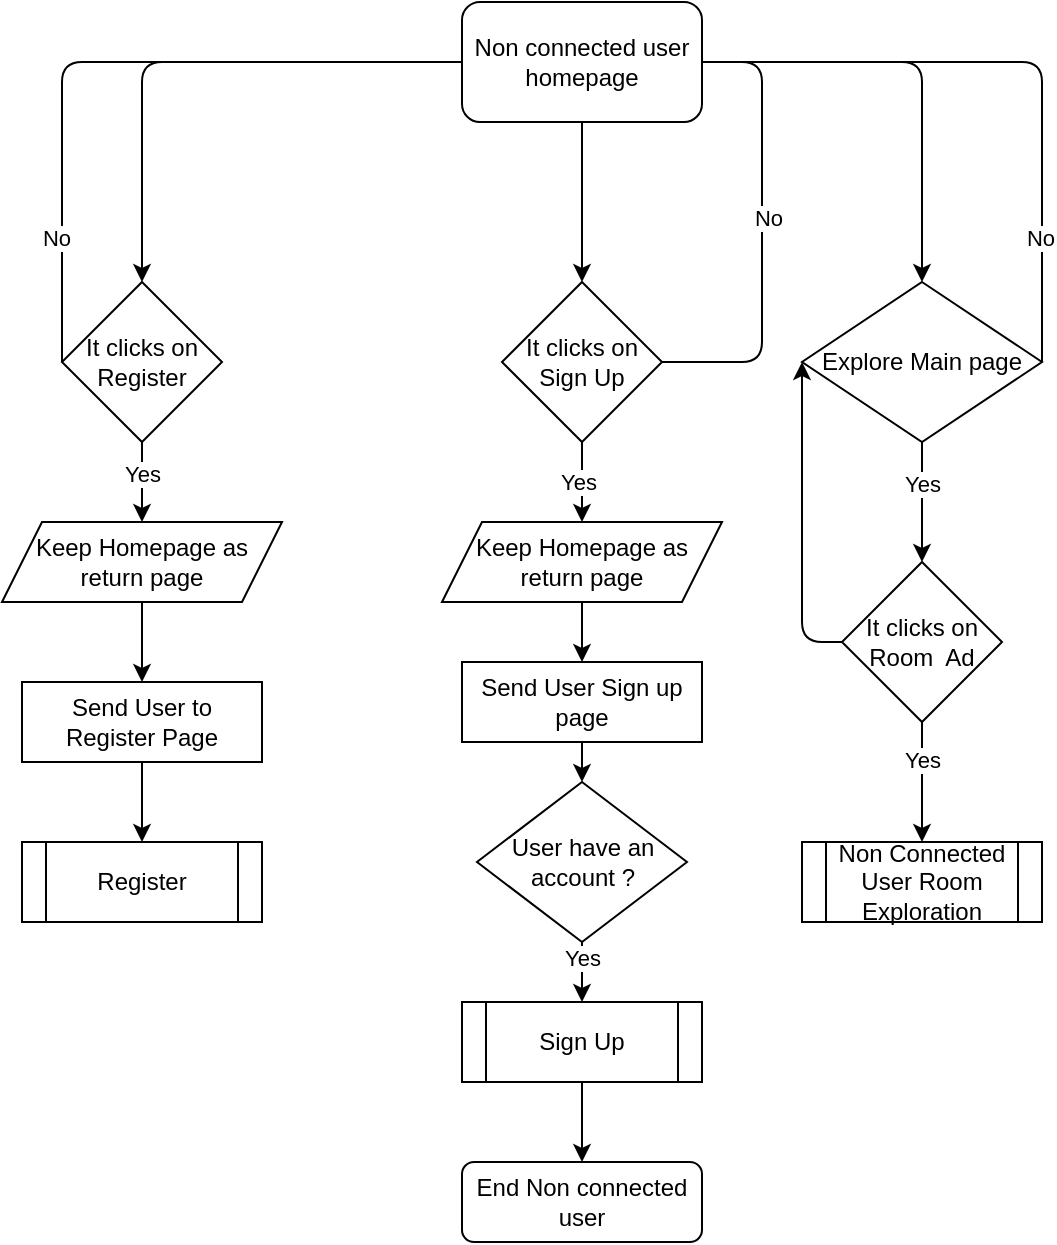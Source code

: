 <mxfile>
    <diagram id="o9CsFjIlKMf56WeOqmIz" name="Page-1">
        <mxGraphModel dx="976" dy="549" grid="1" gridSize="10" guides="1" tooltips="1" connect="1" arrows="1" fold="1" page="1" pageScale="1" pageWidth="850" pageHeight="1100" math="0" shadow="0">
            <root>
                <mxCell id="0"/>
                <mxCell id="1" parent="0"/>
                <mxCell id="5" style="edgeStyle=none;html=1;entryX=0.5;entryY=0;entryDx=0;entryDy=0;exitX=0;exitY=0.5;exitDx=0;exitDy=0;" edge="1" parent="1" source="2" target="4">
                    <mxGeometry relative="1" as="geometry">
                        <Array as="points">
                            <mxPoint x="160" y="80"/>
                        </Array>
                    </mxGeometry>
                </mxCell>
                <mxCell id="7" style="edgeStyle=none;html=1;" edge="1" parent="1" source="2" target="6">
                    <mxGeometry relative="1" as="geometry"/>
                </mxCell>
                <mxCell id="9" style="edgeStyle=none;html=1;entryX=0.5;entryY=0;entryDx=0;entryDy=0;" edge="1" parent="1" source="2" target="8">
                    <mxGeometry relative="1" as="geometry">
                        <Array as="points">
                            <mxPoint x="550" y="80"/>
                        </Array>
                    </mxGeometry>
                </mxCell>
                <mxCell id="2" value="Non connected user homepage" style="rounded=1;whiteSpace=wrap;html=1;" vertex="1" parent="1">
                    <mxGeometry x="320" y="50" width="120" height="60" as="geometry"/>
                </mxCell>
                <mxCell id="12" style="edgeStyle=none;html=1;entryX=0;entryY=0.5;entryDx=0;entryDy=0;exitX=0;exitY=0.5;exitDx=0;exitDy=0;endArrow=none;endFill=0;" edge="1" parent="1" source="4" target="2">
                    <mxGeometry relative="1" as="geometry">
                        <Array as="points">
                            <mxPoint x="120" y="80"/>
                        </Array>
                    </mxGeometry>
                </mxCell>
                <mxCell id="13" value="No" style="edgeLabel;html=1;align=center;verticalAlign=middle;resizable=0;points=[];" vertex="1" connectable="0" parent="12">
                    <mxGeometry x="-0.643" y="3" relative="1" as="geometry">
                        <mxPoint as="offset"/>
                    </mxGeometry>
                </mxCell>
                <mxCell id="15" value="" style="edgeStyle=none;html=1;" edge="1" parent="1" source="17" target="14">
                    <mxGeometry relative="1" as="geometry"/>
                </mxCell>
                <mxCell id="4" value="It clicks on&lt;div&gt;Register&lt;/div&gt;" style="rhombus;whiteSpace=wrap;html=1;" vertex="1" parent="1">
                    <mxGeometry x="120" y="190" width="80" height="80" as="geometry"/>
                </mxCell>
                <mxCell id="22" style="edgeStyle=none;html=1;entryX=1;entryY=0.5;entryDx=0;entryDy=0;exitX=1;exitY=0.5;exitDx=0;exitDy=0;endArrow=none;endFill=0;" edge="1" parent="1" source="6" target="2">
                    <mxGeometry relative="1" as="geometry">
                        <Array as="points">
                            <mxPoint x="470" y="230"/>
                            <mxPoint x="470" y="80"/>
                        </Array>
                    </mxGeometry>
                </mxCell>
                <mxCell id="23" value="No" style="edgeLabel;html=1;align=center;verticalAlign=middle;resizable=0;points=[];" vertex="1" connectable="0" parent="22">
                    <mxGeometry x="0.065" y="-3" relative="1" as="geometry">
                        <mxPoint as="offset"/>
                    </mxGeometry>
                </mxCell>
                <mxCell id="24" value="" style="edgeStyle=none;html=1;" edge="1" parent="1" source="45" target="21">
                    <mxGeometry relative="1" as="geometry"/>
                </mxCell>
                <mxCell id="6" value="It clicks on Sign Up" style="rhombus;whiteSpace=wrap;html=1;" vertex="1" parent="1">
                    <mxGeometry x="340" y="190" width="80" height="80" as="geometry"/>
                </mxCell>
                <mxCell id="10" style="edgeStyle=none;html=1;entryX=1;entryY=0.5;entryDx=0;entryDy=0;exitX=1;exitY=0.5;exitDx=0;exitDy=0;endArrow=none;endFill=0;" edge="1" parent="1" source="8" target="2">
                    <mxGeometry relative="1" as="geometry">
                        <Array as="points">
                            <mxPoint x="610" y="80"/>
                        </Array>
                    </mxGeometry>
                </mxCell>
                <mxCell id="11" value="No" style="edgeLabel;html=1;align=center;verticalAlign=middle;resizable=0;points=[];" vertex="1" connectable="0" parent="10">
                    <mxGeometry x="-0.61" y="1" relative="1" as="geometry">
                        <mxPoint as="offset"/>
                    </mxGeometry>
                </mxCell>
                <mxCell id="37" value="" style="edgeStyle=none;html=1;" edge="1" parent="1" source="8" target="34">
                    <mxGeometry relative="1" as="geometry"/>
                </mxCell>
                <mxCell id="38" value="Yes" style="edgeLabel;html=1;align=center;verticalAlign=middle;resizable=0;points=[];" vertex="1" connectable="0" parent="37">
                    <mxGeometry x="-0.304" relative="1" as="geometry">
                        <mxPoint as="offset"/>
                    </mxGeometry>
                </mxCell>
                <mxCell id="8" value="Explore Main page" style="rhombus;whiteSpace=wrap;html=1;" vertex="1" parent="1">
                    <mxGeometry x="490" y="190" width="120" height="80" as="geometry"/>
                </mxCell>
                <mxCell id="14" value="Register" style="shape=process;whiteSpace=wrap;html=1;backgroundOutline=1;" vertex="1" parent="1">
                    <mxGeometry x="100" y="470" width="120" height="40" as="geometry"/>
                </mxCell>
                <mxCell id="18" value="" style="edgeStyle=none;html=1;" edge="1" parent="1" source="44" target="17">
                    <mxGeometry relative="1" as="geometry">
                        <mxPoint x="160" y="270" as="sourcePoint"/>
                        <mxPoint x="160" y="430" as="targetPoint"/>
                    </mxGeometry>
                </mxCell>
                <mxCell id="17" value="Send User to Register Page" style="rounded=0;whiteSpace=wrap;html=1;" vertex="1" parent="1">
                    <mxGeometry x="100" y="390" width="120" height="40" as="geometry"/>
                </mxCell>
                <mxCell id="20" value="End Non connected user" style="rounded=1;whiteSpace=wrap;html=1;" vertex="1" parent="1">
                    <mxGeometry x="320" y="630" width="120" height="40" as="geometry"/>
                </mxCell>
                <mxCell id="27" value="" style="edgeStyle=none;html=1;" edge="1" parent="1" source="21" target="26">
                    <mxGeometry relative="1" as="geometry"/>
                </mxCell>
                <mxCell id="21" value="Send User Sign up page" style="rounded=0;whiteSpace=wrap;html=1;" vertex="1" parent="1">
                    <mxGeometry x="320" y="380" width="120" height="40" as="geometry"/>
                </mxCell>
                <mxCell id="28" value="" style="edgeStyle=none;html=1;" edge="1" parent="1" source="30" target="20">
                    <mxGeometry relative="1" as="geometry"/>
                </mxCell>
                <mxCell id="26" value="User have an account ?" style="rhombus;whiteSpace=wrap;html=1;" vertex="1" parent="1">
                    <mxGeometry x="327.5" y="440" width="105" height="80" as="geometry"/>
                </mxCell>
                <mxCell id="31" value="" style="edgeStyle=none;html=1;" edge="1" parent="1" source="26" target="30">
                    <mxGeometry relative="1" as="geometry">
                        <mxPoint x="380" y="500" as="sourcePoint"/>
                        <mxPoint x="380" y="630" as="targetPoint"/>
                    </mxGeometry>
                </mxCell>
                <mxCell id="32" value="Yes" style="edgeLabel;html=1;align=center;verticalAlign=middle;resizable=0;points=[];" vertex="1" connectable="0" parent="31">
                    <mxGeometry x="-0.487" y="3" relative="1" as="geometry">
                        <mxPoint x="-3" as="offset"/>
                    </mxGeometry>
                </mxCell>
                <mxCell id="30" value="Sign Up" style="shape=process;whiteSpace=wrap;html=1;backgroundOutline=1;" vertex="1" parent="1">
                    <mxGeometry x="320" y="550" width="120" height="40" as="geometry"/>
                </mxCell>
                <mxCell id="39" value="" style="edgeStyle=none;html=1;" edge="1" parent="1" source="34" target="35">
                    <mxGeometry relative="1" as="geometry"/>
                </mxCell>
                <mxCell id="40" value="Yes" style="edgeLabel;html=1;align=center;verticalAlign=middle;resizable=0;points=[];" vertex="1" connectable="0" parent="39">
                    <mxGeometry x="-0.36" relative="1" as="geometry">
                        <mxPoint as="offset"/>
                    </mxGeometry>
                </mxCell>
                <mxCell id="41" style="edgeStyle=none;html=1;entryX=0;entryY=0.5;entryDx=0;entryDy=0;exitX=0;exitY=0.5;exitDx=0;exitDy=0;" edge="1" parent="1" source="34" target="8">
                    <mxGeometry relative="1" as="geometry">
                        <Array as="points">
                            <mxPoint x="490" y="370"/>
                        </Array>
                    </mxGeometry>
                </mxCell>
                <mxCell id="34" value="It clicks on Room&amp;nbsp; Ad" style="rhombus;whiteSpace=wrap;html=1;" vertex="1" parent="1">
                    <mxGeometry x="510" y="330" width="80" height="80" as="geometry"/>
                </mxCell>
                <mxCell id="35" value="Non Connected User Room Exploration" style="shape=process;whiteSpace=wrap;html=1;backgroundOutline=1;" vertex="1" parent="1">
                    <mxGeometry x="490" y="470" width="120" height="40" as="geometry"/>
                </mxCell>
                <mxCell id="42" value="" style="edgeStyle=none;html=1;" edge="1" parent="1" source="4" target="44">
                    <mxGeometry relative="1" as="geometry">
                        <mxPoint x="160" y="270" as="sourcePoint"/>
                        <mxPoint x="160" y="390" as="targetPoint"/>
                    </mxGeometry>
                </mxCell>
                <mxCell id="43" value="Yes" style="edgeLabel;html=1;align=center;verticalAlign=middle;resizable=0;points=[];" vertex="1" connectable="0" parent="42">
                    <mxGeometry x="-0.198" y="3" relative="1" as="geometry">
                        <mxPoint x="-3" as="offset"/>
                    </mxGeometry>
                </mxCell>
                <mxCell id="44" value="Keep Homepage as return page" style="shape=parallelogram;perimeter=parallelogramPerimeter;whiteSpace=wrap;html=1;fixedSize=1;" vertex="1" parent="1">
                    <mxGeometry x="90" y="310" width="140" height="40" as="geometry"/>
                </mxCell>
                <mxCell id="46" value="" style="edgeStyle=none;html=1;" edge="1" parent="1" source="6" target="45">
                    <mxGeometry relative="1" as="geometry">
                        <mxPoint x="380" y="270" as="sourcePoint"/>
                        <mxPoint x="380" y="380" as="targetPoint"/>
                    </mxGeometry>
                </mxCell>
                <mxCell id="47" value="Yes" style="edgeLabel;html=1;align=center;verticalAlign=middle;resizable=0;points=[];" vertex="1" connectable="0" parent="46">
                    <mxGeometry x="-0.032" y="-2" relative="1" as="geometry">
                        <mxPoint as="offset"/>
                    </mxGeometry>
                </mxCell>
                <mxCell id="45" value="Keep Homepage as return page" style="shape=parallelogram;perimeter=parallelogramPerimeter;whiteSpace=wrap;html=1;fixedSize=1;" vertex="1" parent="1">
                    <mxGeometry x="310" y="310" width="140" height="40" as="geometry"/>
                </mxCell>
            </root>
        </mxGraphModel>
    </diagram>
</mxfile>